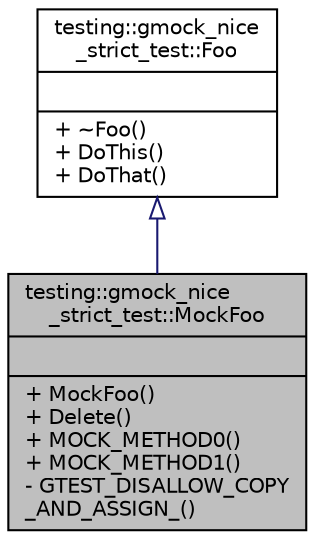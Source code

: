 digraph "testing::gmock_nice_strict_test::MockFoo"
{
  edge [fontname="Helvetica",fontsize="10",labelfontname="Helvetica",labelfontsize="10"];
  node [fontname="Helvetica",fontsize="10",shape=record];
  Node0 [label="{testing::gmock_nice\l_strict_test::MockFoo\n||+ MockFoo()\l+ Delete()\l+ MOCK_METHOD0()\l+ MOCK_METHOD1()\l- GTEST_DISALLOW_COPY\l_AND_ASSIGN_()\l}",height=0.2,width=0.4,color="black", fillcolor="grey75", style="filled", fontcolor="black"];
  Node1 -> Node0 [dir="back",color="midnightblue",fontsize="10",style="solid",arrowtail="onormal",fontname="Helvetica"];
  Node1 [label="{testing::gmock_nice\l_strict_test::Foo\n||+ ~Foo()\l+ DoThis()\l+ DoThat()\l}",height=0.2,width=0.4,color="black", fillcolor="white", style="filled",URL="$d9/d9b/classtesting_1_1gmock__nice__strict__test_1_1_foo.html"];
}
